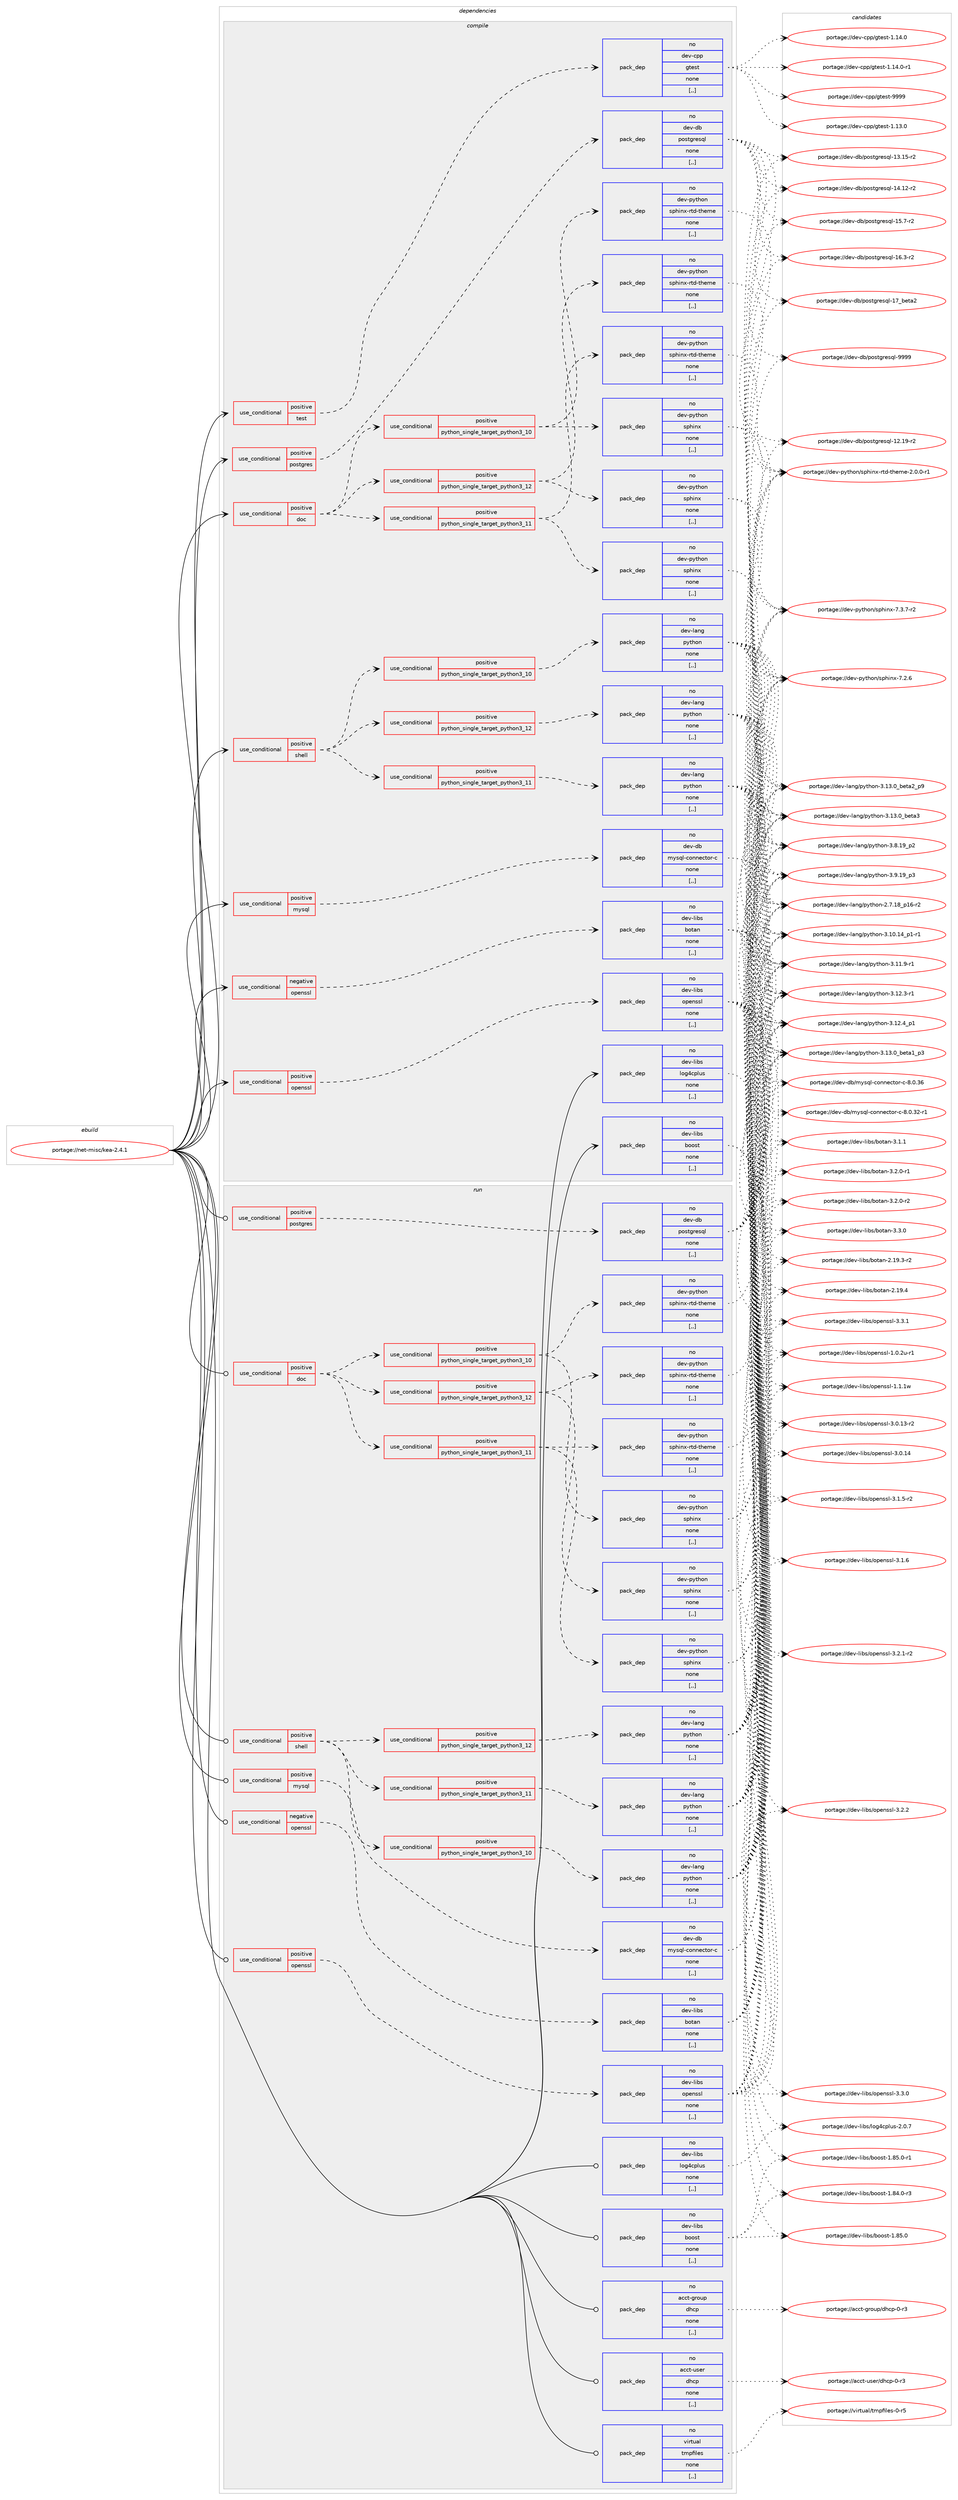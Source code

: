digraph prolog {

# *************
# Graph options
# *************

newrank=true;
concentrate=true;
compound=true;
graph [rankdir=LR,fontname=Helvetica,fontsize=10,ranksep=1.5];#, ranksep=2.5, nodesep=0.2];
edge  [arrowhead=vee];
node  [fontname=Helvetica,fontsize=10];

# **********
# The ebuild
# **********

subgraph cluster_leftcol {
color=gray;
rank=same;
label=<<i>ebuild</i>>;
id [label="portage://net-misc/kea-2.4.1", color=red, width=4, href="../net-misc/kea-2.4.1.svg"];
}

# ****************
# The dependencies
# ****************

subgraph cluster_midcol {
color=gray;
label=<<i>dependencies</i>>;
subgraph cluster_compile {
fillcolor="#eeeeee";
style=filled;
label=<<i>compile</i>>;
subgraph cond95354 {
dependency362578 [label=<<TABLE BORDER="0" CELLBORDER="1" CELLSPACING="0" CELLPADDING="4"><TR><TD ROWSPAN="3" CELLPADDING="10">use_conditional</TD></TR><TR><TD>negative</TD></TR><TR><TD>openssl</TD></TR></TABLE>>, shape=none, color=red];
subgraph pack264611 {
dependency362579 [label=<<TABLE BORDER="0" CELLBORDER="1" CELLSPACING="0" CELLPADDING="4" WIDTH="220"><TR><TD ROWSPAN="6" CELLPADDING="30">pack_dep</TD></TR><TR><TD WIDTH="110">no</TD></TR><TR><TD>dev-libs</TD></TR><TR><TD>botan</TD></TR><TR><TD>none</TD></TR><TR><TD>[,,]</TD></TR></TABLE>>, shape=none, color=blue];
}
dependency362578:e -> dependency362579:w [weight=20,style="dashed",arrowhead="vee"];
}
id:e -> dependency362578:w [weight=20,style="solid",arrowhead="vee"];
subgraph cond95355 {
dependency362580 [label=<<TABLE BORDER="0" CELLBORDER="1" CELLSPACING="0" CELLPADDING="4"><TR><TD ROWSPAN="3" CELLPADDING="10">use_conditional</TD></TR><TR><TD>positive</TD></TR><TR><TD>doc</TD></TR></TABLE>>, shape=none, color=red];
subgraph cond95356 {
dependency362581 [label=<<TABLE BORDER="0" CELLBORDER="1" CELLSPACING="0" CELLPADDING="4"><TR><TD ROWSPAN="3" CELLPADDING="10">use_conditional</TD></TR><TR><TD>positive</TD></TR><TR><TD>python_single_target_python3_10</TD></TR></TABLE>>, shape=none, color=red];
subgraph pack264612 {
dependency362582 [label=<<TABLE BORDER="0" CELLBORDER="1" CELLSPACING="0" CELLPADDING="4" WIDTH="220"><TR><TD ROWSPAN="6" CELLPADDING="30">pack_dep</TD></TR><TR><TD WIDTH="110">no</TD></TR><TR><TD>dev-python</TD></TR><TR><TD>sphinx</TD></TR><TR><TD>none</TD></TR><TR><TD>[,,]</TD></TR></TABLE>>, shape=none, color=blue];
}
dependency362581:e -> dependency362582:w [weight=20,style="dashed",arrowhead="vee"];
subgraph pack264613 {
dependency362583 [label=<<TABLE BORDER="0" CELLBORDER="1" CELLSPACING="0" CELLPADDING="4" WIDTH="220"><TR><TD ROWSPAN="6" CELLPADDING="30">pack_dep</TD></TR><TR><TD WIDTH="110">no</TD></TR><TR><TD>dev-python</TD></TR><TR><TD>sphinx-rtd-theme</TD></TR><TR><TD>none</TD></TR><TR><TD>[,,]</TD></TR></TABLE>>, shape=none, color=blue];
}
dependency362581:e -> dependency362583:w [weight=20,style="dashed",arrowhead="vee"];
}
dependency362580:e -> dependency362581:w [weight=20,style="dashed",arrowhead="vee"];
subgraph cond95357 {
dependency362584 [label=<<TABLE BORDER="0" CELLBORDER="1" CELLSPACING="0" CELLPADDING="4"><TR><TD ROWSPAN="3" CELLPADDING="10">use_conditional</TD></TR><TR><TD>positive</TD></TR><TR><TD>python_single_target_python3_11</TD></TR></TABLE>>, shape=none, color=red];
subgraph pack264614 {
dependency362585 [label=<<TABLE BORDER="0" CELLBORDER="1" CELLSPACING="0" CELLPADDING="4" WIDTH="220"><TR><TD ROWSPAN="6" CELLPADDING="30">pack_dep</TD></TR><TR><TD WIDTH="110">no</TD></TR><TR><TD>dev-python</TD></TR><TR><TD>sphinx</TD></TR><TR><TD>none</TD></TR><TR><TD>[,,]</TD></TR></TABLE>>, shape=none, color=blue];
}
dependency362584:e -> dependency362585:w [weight=20,style="dashed",arrowhead="vee"];
subgraph pack264615 {
dependency362586 [label=<<TABLE BORDER="0" CELLBORDER="1" CELLSPACING="0" CELLPADDING="4" WIDTH="220"><TR><TD ROWSPAN="6" CELLPADDING="30">pack_dep</TD></TR><TR><TD WIDTH="110">no</TD></TR><TR><TD>dev-python</TD></TR><TR><TD>sphinx-rtd-theme</TD></TR><TR><TD>none</TD></TR><TR><TD>[,,]</TD></TR></TABLE>>, shape=none, color=blue];
}
dependency362584:e -> dependency362586:w [weight=20,style="dashed",arrowhead="vee"];
}
dependency362580:e -> dependency362584:w [weight=20,style="dashed",arrowhead="vee"];
subgraph cond95358 {
dependency362587 [label=<<TABLE BORDER="0" CELLBORDER="1" CELLSPACING="0" CELLPADDING="4"><TR><TD ROWSPAN="3" CELLPADDING="10">use_conditional</TD></TR><TR><TD>positive</TD></TR><TR><TD>python_single_target_python3_12</TD></TR></TABLE>>, shape=none, color=red];
subgraph pack264616 {
dependency362588 [label=<<TABLE BORDER="0" CELLBORDER="1" CELLSPACING="0" CELLPADDING="4" WIDTH="220"><TR><TD ROWSPAN="6" CELLPADDING="30">pack_dep</TD></TR><TR><TD WIDTH="110">no</TD></TR><TR><TD>dev-python</TD></TR><TR><TD>sphinx</TD></TR><TR><TD>none</TD></TR><TR><TD>[,,]</TD></TR></TABLE>>, shape=none, color=blue];
}
dependency362587:e -> dependency362588:w [weight=20,style="dashed",arrowhead="vee"];
subgraph pack264617 {
dependency362589 [label=<<TABLE BORDER="0" CELLBORDER="1" CELLSPACING="0" CELLPADDING="4" WIDTH="220"><TR><TD ROWSPAN="6" CELLPADDING="30">pack_dep</TD></TR><TR><TD WIDTH="110">no</TD></TR><TR><TD>dev-python</TD></TR><TR><TD>sphinx-rtd-theme</TD></TR><TR><TD>none</TD></TR><TR><TD>[,,]</TD></TR></TABLE>>, shape=none, color=blue];
}
dependency362587:e -> dependency362589:w [weight=20,style="dashed",arrowhead="vee"];
}
dependency362580:e -> dependency362587:w [weight=20,style="dashed",arrowhead="vee"];
}
id:e -> dependency362580:w [weight=20,style="solid",arrowhead="vee"];
subgraph cond95359 {
dependency362590 [label=<<TABLE BORDER="0" CELLBORDER="1" CELLSPACING="0" CELLPADDING="4"><TR><TD ROWSPAN="3" CELLPADDING="10">use_conditional</TD></TR><TR><TD>positive</TD></TR><TR><TD>mysql</TD></TR></TABLE>>, shape=none, color=red];
subgraph pack264618 {
dependency362591 [label=<<TABLE BORDER="0" CELLBORDER="1" CELLSPACING="0" CELLPADDING="4" WIDTH="220"><TR><TD ROWSPAN="6" CELLPADDING="30">pack_dep</TD></TR><TR><TD WIDTH="110">no</TD></TR><TR><TD>dev-db</TD></TR><TR><TD>mysql-connector-c</TD></TR><TR><TD>none</TD></TR><TR><TD>[,,]</TD></TR></TABLE>>, shape=none, color=blue];
}
dependency362590:e -> dependency362591:w [weight=20,style="dashed",arrowhead="vee"];
}
id:e -> dependency362590:w [weight=20,style="solid",arrowhead="vee"];
subgraph cond95360 {
dependency362592 [label=<<TABLE BORDER="0" CELLBORDER="1" CELLSPACING="0" CELLPADDING="4"><TR><TD ROWSPAN="3" CELLPADDING="10">use_conditional</TD></TR><TR><TD>positive</TD></TR><TR><TD>openssl</TD></TR></TABLE>>, shape=none, color=red];
subgraph pack264619 {
dependency362593 [label=<<TABLE BORDER="0" CELLBORDER="1" CELLSPACING="0" CELLPADDING="4" WIDTH="220"><TR><TD ROWSPAN="6" CELLPADDING="30">pack_dep</TD></TR><TR><TD WIDTH="110">no</TD></TR><TR><TD>dev-libs</TD></TR><TR><TD>openssl</TD></TR><TR><TD>none</TD></TR><TR><TD>[,,]</TD></TR></TABLE>>, shape=none, color=blue];
}
dependency362592:e -> dependency362593:w [weight=20,style="dashed",arrowhead="vee"];
}
id:e -> dependency362592:w [weight=20,style="solid",arrowhead="vee"];
subgraph cond95361 {
dependency362594 [label=<<TABLE BORDER="0" CELLBORDER="1" CELLSPACING="0" CELLPADDING="4"><TR><TD ROWSPAN="3" CELLPADDING="10">use_conditional</TD></TR><TR><TD>positive</TD></TR><TR><TD>postgres</TD></TR></TABLE>>, shape=none, color=red];
subgraph pack264620 {
dependency362595 [label=<<TABLE BORDER="0" CELLBORDER="1" CELLSPACING="0" CELLPADDING="4" WIDTH="220"><TR><TD ROWSPAN="6" CELLPADDING="30">pack_dep</TD></TR><TR><TD WIDTH="110">no</TD></TR><TR><TD>dev-db</TD></TR><TR><TD>postgresql</TD></TR><TR><TD>none</TD></TR><TR><TD>[,,]</TD></TR></TABLE>>, shape=none, color=blue];
}
dependency362594:e -> dependency362595:w [weight=20,style="dashed",arrowhead="vee"];
}
id:e -> dependency362594:w [weight=20,style="solid",arrowhead="vee"];
subgraph cond95362 {
dependency362596 [label=<<TABLE BORDER="0" CELLBORDER="1" CELLSPACING="0" CELLPADDING="4"><TR><TD ROWSPAN="3" CELLPADDING="10">use_conditional</TD></TR><TR><TD>positive</TD></TR><TR><TD>shell</TD></TR></TABLE>>, shape=none, color=red];
subgraph cond95363 {
dependency362597 [label=<<TABLE BORDER="0" CELLBORDER="1" CELLSPACING="0" CELLPADDING="4"><TR><TD ROWSPAN="3" CELLPADDING="10">use_conditional</TD></TR><TR><TD>positive</TD></TR><TR><TD>python_single_target_python3_10</TD></TR></TABLE>>, shape=none, color=red];
subgraph pack264621 {
dependency362598 [label=<<TABLE BORDER="0" CELLBORDER="1" CELLSPACING="0" CELLPADDING="4" WIDTH="220"><TR><TD ROWSPAN="6" CELLPADDING="30">pack_dep</TD></TR><TR><TD WIDTH="110">no</TD></TR><TR><TD>dev-lang</TD></TR><TR><TD>python</TD></TR><TR><TD>none</TD></TR><TR><TD>[,,]</TD></TR></TABLE>>, shape=none, color=blue];
}
dependency362597:e -> dependency362598:w [weight=20,style="dashed",arrowhead="vee"];
}
dependency362596:e -> dependency362597:w [weight=20,style="dashed",arrowhead="vee"];
subgraph cond95364 {
dependency362599 [label=<<TABLE BORDER="0" CELLBORDER="1" CELLSPACING="0" CELLPADDING="4"><TR><TD ROWSPAN="3" CELLPADDING="10">use_conditional</TD></TR><TR><TD>positive</TD></TR><TR><TD>python_single_target_python3_11</TD></TR></TABLE>>, shape=none, color=red];
subgraph pack264622 {
dependency362600 [label=<<TABLE BORDER="0" CELLBORDER="1" CELLSPACING="0" CELLPADDING="4" WIDTH="220"><TR><TD ROWSPAN="6" CELLPADDING="30">pack_dep</TD></TR><TR><TD WIDTH="110">no</TD></TR><TR><TD>dev-lang</TD></TR><TR><TD>python</TD></TR><TR><TD>none</TD></TR><TR><TD>[,,]</TD></TR></TABLE>>, shape=none, color=blue];
}
dependency362599:e -> dependency362600:w [weight=20,style="dashed",arrowhead="vee"];
}
dependency362596:e -> dependency362599:w [weight=20,style="dashed",arrowhead="vee"];
subgraph cond95365 {
dependency362601 [label=<<TABLE BORDER="0" CELLBORDER="1" CELLSPACING="0" CELLPADDING="4"><TR><TD ROWSPAN="3" CELLPADDING="10">use_conditional</TD></TR><TR><TD>positive</TD></TR><TR><TD>python_single_target_python3_12</TD></TR></TABLE>>, shape=none, color=red];
subgraph pack264623 {
dependency362602 [label=<<TABLE BORDER="0" CELLBORDER="1" CELLSPACING="0" CELLPADDING="4" WIDTH="220"><TR><TD ROWSPAN="6" CELLPADDING="30">pack_dep</TD></TR><TR><TD WIDTH="110">no</TD></TR><TR><TD>dev-lang</TD></TR><TR><TD>python</TD></TR><TR><TD>none</TD></TR><TR><TD>[,,]</TD></TR></TABLE>>, shape=none, color=blue];
}
dependency362601:e -> dependency362602:w [weight=20,style="dashed",arrowhead="vee"];
}
dependency362596:e -> dependency362601:w [weight=20,style="dashed",arrowhead="vee"];
}
id:e -> dependency362596:w [weight=20,style="solid",arrowhead="vee"];
subgraph cond95366 {
dependency362603 [label=<<TABLE BORDER="0" CELLBORDER="1" CELLSPACING="0" CELLPADDING="4"><TR><TD ROWSPAN="3" CELLPADDING="10">use_conditional</TD></TR><TR><TD>positive</TD></TR><TR><TD>test</TD></TR></TABLE>>, shape=none, color=red];
subgraph pack264624 {
dependency362604 [label=<<TABLE BORDER="0" CELLBORDER="1" CELLSPACING="0" CELLPADDING="4" WIDTH="220"><TR><TD ROWSPAN="6" CELLPADDING="30">pack_dep</TD></TR><TR><TD WIDTH="110">no</TD></TR><TR><TD>dev-cpp</TD></TR><TR><TD>gtest</TD></TR><TR><TD>none</TD></TR><TR><TD>[,,]</TD></TR></TABLE>>, shape=none, color=blue];
}
dependency362603:e -> dependency362604:w [weight=20,style="dashed",arrowhead="vee"];
}
id:e -> dependency362603:w [weight=20,style="solid",arrowhead="vee"];
subgraph pack264625 {
dependency362605 [label=<<TABLE BORDER="0" CELLBORDER="1" CELLSPACING="0" CELLPADDING="4" WIDTH="220"><TR><TD ROWSPAN="6" CELLPADDING="30">pack_dep</TD></TR><TR><TD WIDTH="110">no</TD></TR><TR><TD>dev-libs</TD></TR><TR><TD>boost</TD></TR><TR><TD>none</TD></TR><TR><TD>[,,]</TD></TR></TABLE>>, shape=none, color=blue];
}
id:e -> dependency362605:w [weight=20,style="solid",arrowhead="vee"];
subgraph pack264626 {
dependency362606 [label=<<TABLE BORDER="0" CELLBORDER="1" CELLSPACING="0" CELLPADDING="4" WIDTH="220"><TR><TD ROWSPAN="6" CELLPADDING="30">pack_dep</TD></TR><TR><TD WIDTH="110">no</TD></TR><TR><TD>dev-libs</TD></TR><TR><TD>log4cplus</TD></TR><TR><TD>none</TD></TR><TR><TD>[,,]</TD></TR></TABLE>>, shape=none, color=blue];
}
id:e -> dependency362606:w [weight=20,style="solid",arrowhead="vee"];
}
subgraph cluster_compileandrun {
fillcolor="#eeeeee";
style=filled;
label=<<i>compile and run</i>>;
}
subgraph cluster_run {
fillcolor="#eeeeee";
style=filled;
label=<<i>run</i>>;
subgraph cond95367 {
dependency362607 [label=<<TABLE BORDER="0" CELLBORDER="1" CELLSPACING="0" CELLPADDING="4"><TR><TD ROWSPAN="3" CELLPADDING="10">use_conditional</TD></TR><TR><TD>negative</TD></TR><TR><TD>openssl</TD></TR></TABLE>>, shape=none, color=red];
subgraph pack264627 {
dependency362608 [label=<<TABLE BORDER="0" CELLBORDER="1" CELLSPACING="0" CELLPADDING="4" WIDTH="220"><TR><TD ROWSPAN="6" CELLPADDING="30">pack_dep</TD></TR><TR><TD WIDTH="110">no</TD></TR><TR><TD>dev-libs</TD></TR><TR><TD>botan</TD></TR><TR><TD>none</TD></TR><TR><TD>[,,]</TD></TR></TABLE>>, shape=none, color=blue];
}
dependency362607:e -> dependency362608:w [weight=20,style="dashed",arrowhead="vee"];
}
id:e -> dependency362607:w [weight=20,style="solid",arrowhead="odot"];
subgraph cond95368 {
dependency362609 [label=<<TABLE BORDER="0" CELLBORDER="1" CELLSPACING="0" CELLPADDING="4"><TR><TD ROWSPAN="3" CELLPADDING="10">use_conditional</TD></TR><TR><TD>positive</TD></TR><TR><TD>doc</TD></TR></TABLE>>, shape=none, color=red];
subgraph cond95369 {
dependency362610 [label=<<TABLE BORDER="0" CELLBORDER="1" CELLSPACING="0" CELLPADDING="4"><TR><TD ROWSPAN="3" CELLPADDING="10">use_conditional</TD></TR><TR><TD>positive</TD></TR><TR><TD>python_single_target_python3_10</TD></TR></TABLE>>, shape=none, color=red];
subgraph pack264628 {
dependency362611 [label=<<TABLE BORDER="0" CELLBORDER="1" CELLSPACING="0" CELLPADDING="4" WIDTH="220"><TR><TD ROWSPAN="6" CELLPADDING="30">pack_dep</TD></TR><TR><TD WIDTH="110">no</TD></TR><TR><TD>dev-python</TD></TR><TR><TD>sphinx</TD></TR><TR><TD>none</TD></TR><TR><TD>[,,]</TD></TR></TABLE>>, shape=none, color=blue];
}
dependency362610:e -> dependency362611:w [weight=20,style="dashed",arrowhead="vee"];
subgraph pack264629 {
dependency362612 [label=<<TABLE BORDER="0" CELLBORDER="1" CELLSPACING="0" CELLPADDING="4" WIDTH="220"><TR><TD ROWSPAN="6" CELLPADDING="30">pack_dep</TD></TR><TR><TD WIDTH="110">no</TD></TR><TR><TD>dev-python</TD></TR><TR><TD>sphinx-rtd-theme</TD></TR><TR><TD>none</TD></TR><TR><TD>[,,]</TD></TR></TABLE>>, shape=none, color=blue];
}
dependency362610:e -> dependency362612:w [weight=20,style="dashed",arrowhead="vee"];
}
dependency362609:e -> dependency362610:w [weight=20,style="dashed",arrowhead="vee"];
subgraph cond95370 {
dependency362613 [label=<<TABLE BORDER="0" CELLBORDER="1" CELLSPACING="0" CELLPADDING="4"><TR><TD ROWSPAN="3" CELLPADDING="10">use_conditional</TD></TR><TR><TD>positive</TD></TR><TR><TD>python_single_target_python3_11</TD></TR></TABLE>>, shape=none, color=red];
subgraph pack264630 {
dependency362614 [label=<<TABLE BORDER="0" CELLBORDER="1" CELLSPACING="0" CELLPADDING="4" WIDTH="220"><TR><TD ROWSPAN="6" CELLPADDING="30">pack_dep</TD></TR><TR><TD WIDTH="110">no</TD></TR><TR><TD>dev-python</TD></TR><TR><TD>sphinx</TD></TR><TR><TD>none</TD></TR><TR><TD>[,,]</TD></TR></TABLE>>, shape=none, color=blue];
}
dependency362613:e -> dependency362614:w [weight=20,style="dashed",arrowhead="vee"];
subgraph pack264631 {
dependency362615 [label=<<TABLE BORDER="0" CELLBORDER="1" CELLSPACING="0" CELLPADDING="4" WIDTH="220"><TR><TD ROWSPAN="6" CELLPADDING="30">pack_dep</TD></TR><TR><TD WIDTH="110">no</TD></TR><TR><TD>dev-python</TD></TR><TR><TD>sphinx-rtd-theme</TD></TR><TR><TD>none</TD></TR><TR><TD>[,,]</TD></TR></TABLE>>, shape=none, color=blue];
}
dependency362613:e -> dependency362615:w [weight=20,style="dashed",arrowhead="vee"];
}
dependency362609:e -> dependency362613:w [weight=20,style="dashed",arrowhead="vee"];
subgraph cond95371 {
dependency362616 [label=<<TABLE BORDER="0" CELLBORDER="1" CELLSPACING="0" CELLPADDING="4"><TR><TD ROWSPAN="3" CELLPADDING="10">use_conditional</TD></TR><TR><TD>positive</TD></TR><TR><TD>python_single_target_python3_12</TD></TR></TABLE>>, shape=none, color=red];
subgraph pack264632 {
dependency362617 [label=<<TABLE BORDER="0" CELLBORDER="1" CELLSPACING="0" CELLPADDING="4" WIDTH="220"><TR><TD ROWSPAN="6" CELLPADDING="30">pack_dep</TD></TR><TR><TD WIDTH="110">no</TD></TR><TR><TD>dev-python</TD></TR><TR><TD>sphinx</TD></TR><TR><TD>none</TD></TR><TR><TD>[,,]</TD></TR></TABLE>>, shape=none, color=blue];
}
dependency362616:e -> dependency362617:w [weight=20,style="dashed",arrowhead="vee"];
subgraph pack264633 {
dependency362618 [label=<<TABLE BORDER="0" CELLBORDER="1" CELLSPACING="0" CELLPADDING="4" WIDTH="220"><TR><TD ROWSPAN="6" CELLPADDING="30">pack_dep</TD></TR><TR><TD WIDTH="110">no</TD></TR><TR><TD>dev-python</TD></TR><TR><TD>sphinx-rtd-theme</TD></TR><TR><TD>none</TD></TR><TR><TD>[,,]</TD></TR></TABLE>>, shape=none, color=blue];
}
dependency362616:e -> dependency362618:w [weight=20,style="dashed",arrowhead="vee"];
}
dependency362609:e -> dependency362616:w [weight=20,style="dashed",arrowhead="vee"];
}
id:e -> dependency362609:w [weight=20,style="solid",arrowhead="odot"];
subgraph cond95372 {
dependency362619 [label=<<TABLE BORDER="0" CELLBORDER="1" CELLSPACING="0" CELLPADDING="4"><TR><TD ROWSPAN="3" CELLPADDING="10">use_conditional</TD></TR><TR><TD>positive</TD></TR><TR><TD>mysql</TD></TR></TABLE>>, shape=none, color=red];
subgraph pack264634 {
dependency362620 [label=<<TABLE BORDER="0" CELLBORDER="1" CELLSPACING="0" CELLPADDING="4" WIDTH="220"><TR><TD ROWSPAN="6" CELLPADDING="30">pack_dep</TD></TR><TR><TD WIDTH="110">no</TD></TR><TR><TD>dev-db</TD></TR><TR><TD>mysql-connector-c</TD></TR><TR><TD>none</TD></TR><TR><TD>[,,]</TD></TR></TABLE>>, shape=none, color=blue];
}
dependency362619:e -> dependency362620:w [weight=20,style="dashed",arrowhead="vee"];
}
id:e -> dependency362619:w [weight=20,style="solid",arrowhead="odot"];
subgraph cond95373 {
dependency362621 [label=<<TABLE BORDER="0" CELLBORDER="1" CELLSPACING="0" CELLPADDING="4"><TR><TD ROWSPAN="3" CELLPADDING="10">use_conditional</TD></TR><TR><TD>positive</TD></TR><TR><TD>openssl</TD></TR></TABLE>>, shape=none, color=red];
subgraph pack264635 {
dependency362622 [label=<<TABLE BORDER="0" CELLBORDER="1" CELLSPACING="0" CELLPADDING="4" WIDTH="220"><TR><TD ROWSPAN="6" CELLPADDING="30">pack_dep</TD></TR><TR><TD WIDTH="110">no</TD></TR><TR><TD>dev-libs</TD></TR><TR><TD>openssl</TD></TR><TR><TD>none</TD></TR><TR><TD>[,,]</TD></TR></TABLE>>, shape=none, color=blue];
}
dependency362621:e -> dependency362622:w [weight=20,style="dashed",arrowhead="vee"];
}
id:e -> dependency362621:w [weight=20,style="solid",arrowhead="odot"];
subgraph cond95374 {
dependency362623 [label=<<TABLE BORDER="0" CELLBORDER="1" CELLSPACING="0" CELLPADDING="4"><TR><TD ROWSPAN="3" CELLPADDING="10">use_conditional</TD></TR><TR><TD>positive</TD></TR><TR><TD>postgres</TD></TR></TABLE>>, shape=none, color=red];
subgraph pack264636 {
dependency362624 [label=<<TABLE BORDER="0" CELLBORDER="1" CELLSPACING="0" CELLPADDING="4" WIDTH="220"><TR><TD ROWSPAN="6" CELLPADDING="30">pack_dep</TD></TR><TR><TD WIDTH="110">no</TD></TR><TR><TD>dev-db</TD></TR><TR><TD>postgresql</TD></TR><TR><TD>none</TD></TR><TR><TD>[,,]</TD></TR></TABLE>>, shape=none, color=blue];
}
dependency362623:e -> dependency362624:w [weight=20,style="dashed",arrowhead="vee"];
}
id:e -> dependency362623:w [weight=20,style="solid",arrowhead="odot"];
subgraph cond95375 {
dependency362625 [label=<<TABLE BORDER="0" CELLBORDER="1" CELLSPACING="0" CELLPADDING="4"><TR><TD ROWSPAN="3" CELLPADDING="10">use_conditional</TD></TR><TR><TD>positive</TD></TR><TR><TD>shell</TD></TR></TABLE>>, shape=none, color=red];
subgraph cond95376 {
dependency362626 [label=<<TABLE BORDER="0" CELLBORDER="1" CELLSPACING="0" CELLPADDING="4"><TR><TD ROWSPAN="3" CELLPADDING="10">use_conditional</TD></TR><TR><TD>positive</TD></TR><TR><TD>python_single_target_python3_10</TD></TR></TABLE>>, shape=none, color=red];
subgraph pack264637 {
dependency362627 [label=<<TABLE BORDER="0" CELLBORDER="1" CELLSPACING="0" CELLPADDING="4" WIDTH="220"><TR><TD ROWSPAN="6" CELLPADDING="30">pack_dep</TD></TR><TR><TD WIDTH="110">no</TD></TR><TR><TD>dev-lang</TD></TR><TR><TD>python</TD></TR><TR><TD>none</TD></TR><TR><TD>[,,]</TD></TR></TABLE>>, shape=none, color=blue];
}
dependency362626:e -> dependency362627:w [weight=20,style="dashed",arrowhead="vee"];
}
dependency362625:e -> dependency362626:w [weight=20,style="dashed",arrowhead="vee"];
subgraph cond95377 {
dependency362628 [label=<<TABLE BORDER="0" CELLBORDER="1" CELLSPACING="0" CELLPADDING="4"><TR><TD ROWSPAN="3" CELLPADDING="10">use_conditional</TD></TR><TR><TD>positive</TD></TR><TR><TD>python_single_target_python3_11</TD></TR></TABLE>>, shape=none, color=red];
subgraph pack264638 {
dependency362629 [label=<<TABLE BORDER="0" CELLBORDER="1" CELLSPACING="0" CELLPADDING="4" WIDTH="220"><TR><TD ROWSPAN="6" CELLPADDING="30">pack_dep</TD></TR><TR><TD WIDTH="110">no</TD></TR><TR><TD>dev-lang</TD></TR><TR><TD>python</TD></TR><TR><TD>none</TD></TR><TR><TD>[,,]</TD></TR></TABLE>>, shape=none, color=blue];
}
dependency362628:e -> dependency362629:w [weight=20,style="dashed",arrowhead="vee"];
}
dependency362625:e -> dependency362628:w [weight=20,style="dashed",arrowhead="vee"];
subgraph cond95378 {
dependency362630 [label=<<TABLE BORDER="0" CELLBORDER="1" CELLSPACING="0" CELLPADDING="4"><TR><TD ROWSPAN="3" CELLPADDING="10">use_conditional</TD></TR><TR><TD>positive</TD></TR><TR><TD>python_single_target_python3_12</TD></TR></TABLE>>, shape=none, color=red];
subgraph pack264639 {
dependency362631 [label=<<TABLE BORDER="0" CELLBORDER="1" CELLSPACING="0" CELLPADDING="4" WIDTH="220"><TR><TD ROWSPAN="6" CELLPADDING="30">pack_dep</TD></TR><TR><TD WIDTH="110">no</TD></TR><TR><TD>dev-lang</TD></TR><TR><TD>python</TD></TR><TR><TD>none</TD></TR><TR><TD>[,,]</TD></TR></TABLE>>, shape=none, color=blue];
}
dependency362630:e -> dependency362631:w [weight=20,style="dashed",arrowhead="vee"];
}
dependency362625:e -> dependency362630:w [weight=20,style="dashed",arrowhead="vee"];
}
id:e -> dependency362625:w [weight=20,style="solid",arrowhead="odot"];
subgraph pack264640 {
dependency362632 [label=<<TABLE BORDER="0" CELLBORDER="1" CELLSPACING="0" CELLPADDING="4" WIDTH="220"><TR><TD ROWSPAN="6" CELLPADDING="30">pack_dep</TD></TR><TR><TD WIDTH="110">no</TD></TR><TR><TD>acct-group</TD></TR><TR><TD>dhcp</TD></TR><TR><TD>none</TD></TR><TR><TD>[,,]</TD></TR></TABLE>>, shape=none, color=blue];
}
id:e -> dependency362632:w [weight=20,style="solid",arrowhead="odot"];
subgraph pack264641 {
dependency362633 [label=<<TABLE BORDER="0" CELLBORDER="1" CELLSPACING="0" CELLPADDING="4" WIDTH="220"><TR><TD ROWSPAN="6" CELLPADDING="30">pack_dep</TD></TR><TR><TD WIDTH="110">no</TD></TR><TR><TD>acct-user</TD></TR><TR><TD>dhcp</TD></TR><TR><TD>none</TD></TR><TR><TD>[,,]</TD></TR></TABLE>>, shape=none, color=blue];
}
id:e -> dependency362633:w [weight=20,style="solid",arrowhead="odot"];
subgraph pack264642 {
dependency362634 [label=<<TABLE BORDER="0" CELLBORDER="1" CELLSPACING="0" CELLPADDING="4" WIDTH="220"><TR><TD ROWSPAN="6" CELLPADDING="30">pack_dep</TD></TR><TR><TD WIDTH="110">no</TD></TR><TR><TD>dev-libs</TD></TR><TR><TD>boost</TD></TR><TR><TD>none</TD></TR><TR><TD>[,,]</TD></TR></TABLE>>, shape=none, color=blue];
}
id:e -> dependency362634:w [weight=20,style="solid",arrowhead="odot"];
subgraph pack264643 {
dependency362635 [label=<<TABLE BORDER="0" CELLBORDER="1" CELLSPACING="0" CELLPADDING="4" WIDTH="220"><TR><TD ROWSPAN="6" CELLPADDING="30">pack_dep</TD></TR><TR><TD WIDTH="110">no</TD></TR><TR><TD>dev-libs</TD></TR><TR><TD>log4cplus</TD></TR><TR><TD>none</TD></TR><TR><TD>[,,]</TD></TR></TABLE>>, shape=none, color=blue];
}
id:e -> dependency362635:w [weight=20,style="solid",arrowhead="odot"];
subgraph pack264644 {
dependency362636 [label=<<TABLE BORDER="0" CELLBORDER="1" CELLSPACING="0" CELLPADDING="4" WIDTH="220"><TR><TD ROWSPAN="6" CELLPADDING="30">pack_dep</TD></TR><TR><TD WIDTH="110">no</TD></TR><TR><TD>virtual</TD></TR><TR><TD>tmpfiles</TD></TR><TR><TD>none</TD></TR><TR><TD>[,,]</TD></TR></TABLE>>, shape=none, color=blue];
}
id:e -> dependency362636:w [weight=20,style="solid",arrowhead="odot"];
}
}

# **************
# The candidates
# **************

subgraph cluster_choices {
rank=same;
color=gray;
label=<<i>candidates</i>>;

subgraph choice264611 {
color=black;
nodesep=1;
choice1001011184510810598115479811111697110455046495746514511450 [label="portage://dev-libs/botan-2.19.3-r2", color=red, width=4,href="../dev-libs/botan-2.19.3-r2.svg"];
choice100101118451081059811547981111169711045504649574652 [label="portage://dev-libs/botan-2.19.4", color=red, width=4,href="../dev-libs/botan-2.19.4.svg"];
choice1001011184510810598115479811111697110455146494649 [label="portage://dev-libs/botan-3.1.1", color=red, width=4,href="../dev-libs/botan-3.1.1.svg"];
choice10010111845108105981154798111116971104551465046484511449 [label="portage://dev-libs/botan-3.2.0-r1", color=red, width=4,href="../dev-libs/botan-3.2.0-r1.svg"];
choice10010111845108105981154798111116971104551465046484511450 [label="portage://dev-libs/botan-3.2.0-r2", color=red, width=4,href="../dev-libs/botan-3.2.0-r2.svg"];
choice1001011184510810598115479811111697110455146514648 [label="portage://dev-libs/botan-3.3.0", color=red, width=4,href="../dev-libs/botan-3.3.0.svg"];
dependency362579:e -> choice1001011184510810598115479811111697110455046495746514511450:w [style=dotted,weight="100"];
dependency362579:e -> choice100101118451081059811547981111169711045504649574652:w [style=dotted,weight="100"];
dependency362579:e -> choice1001011184510810598115479811111697110455146494649:w [style=dotted,weight="100"];
dependency362579:e -> choice10010111845108105981154798111116971104551465046484511449:w [style=dotted,weight="100"];
dependency362579:e -> choice10010111845108105981154798111116971104551465046484511450:w [style=dotted,weight="100"];
dependency362579:e -> choice1001011184510810598115479811111697110455146514648:w [style=dotted,weight="100"];
}
subgraph choice264612 {
color=black;
nodesep=1;
choice1001011184511212111610411111047115112104105110120455546504654 [label="portage://dev-python/sphinx-7.2.6", color=red, width=4,href="../dev-python/sphinx-7.2.6.svg"];
choice10010111845112121116104111110471151121041051101204555465146554511450 [label="portage://dev-python/sphinx-7.3.7-r2", color=red, width=4,href="../dev-python/sphinx-7.3.7-r2.svg"];
dependency362582:e -> choice1001011184511212111610411111047115112104105110120455546504654:w [style=dotted,weight="100"];
dependency362582:e -> choice10010111845112121116104111110471151121041051101204555465146554511450:w [style=dotted,weight="100"];
}
subgraph choice264613 {
color=black;
nodesep=1;
choice100101118451121211161041111104711511210410511012045114116100451161041011091014550464846484511449 [label="portage://dev-python/sphinx-rtd-theme-2.0.0-r1", color=red, width=4,href="../dev-python/sphinx-rtd-theme-2.0.0-r1.svg"];
dependency362583:e -> choice100101118451121211161041111104711511210410511012045114116100451161041011091014550464846484511449:w [style=dotted,weight="100"];
}
subgraph choice264614 {
color=black;
nodesep=1;
choice1001011184511212111610411111047115112104105110120455546504654 [label="portage://dev-python/sphinx-7.2.6", color=red, width=4,href="../dev-python/sphinx-7.2.6.svg"];
choice10010111845112121116104111110471151121041051101204555465146554511450 [label="portage://dev-python/sphinx-7.3.7-r2", color=red, width=4,href="../dev-python/sphinx-7.3.7-r2.svg"];
dependency362585:e -> choice1001011184511212111610411111047115112104105110120455546504654:w [style=dotted,weight="100"];
dependency362585:e -> choice10010111845112121116104111110471151121041051101204555465146554511450:w [style=dotted,weight="100"];
}
subgraph choice264615 {
color=black;
nodesep=1;
choice100101118451121211161041111104711511210410511012045114116100451161041011091014550464846484511449 [label="portage://dev-python/sphinx-rtd-theme-2.0.0-r1", color=red, width=4,href="../dev-python/sphinx-rtd-theme-2.0.0-r1.svg"];
dependency362586:e -> choice100101118451121211161041111104711511210410511012045114116100451161041011091014550464846484511449:w [style=dotted,weight="100"];
}
subgraph choice264616 {
color=black;
nodesep=1;
choice1001011184511212111610411111047115112104105110120455546504654 [label="portage://dev-python/sphinx-7.2.6", color=red, width=4,href="../dev-python/sphinx-7.2.6.svg"];
choice10010111845112121116104111110471151121041051101204555465146554511450 [label="portage://dev-python/sphinx-7.3.7-r2", color=red, width=4,href="../dev-python/sphinx-7.3.7-r2.svg"];
dependency362588:e -> choice1001011184511212111610411111047115112104105110120455546504654:w [style=dotted,weight="100"];
dependency362588:e -> choice10010111845112121116104111110471151121041051101204555465146554511450:w [style=dotted,weight="100"];
}
subgraph choice264617 {
color=black;
nodesep=1;
choice100101118451121211161041111104711511210410511012045114116100451161041011091014550464846484511449 [label="portage://dev-python/sphinx-rtd-theme-2.0.0-r1", color=red, width=4,href="../dev-python/sphinx-rtd-theme-2.0.0-r1.svg"];
dependency362589:e -> choice100101118451121211161041111104711511210410511012045114116100451161041011091014550464846484511449:w [style=dotted,weight="100"];
}
subgraph choice264618 {
color=black;
nodesep=1;
choice1001011184510098471091211151131084599111110110101991161111144599455646484651504511449 [label="portage://dev-db/mysql-connector-c-8.0.32-r1", color=red, width=4,href="../dev-db/mysql-connector-c-8.0.32-r1.svg"];
choice100101118451009847109121115113108459911111011010199116111114459945564648465154 [label="portage://dev-db/mysql-connector-c-8.0.36", color=red, width=4,href="../dev-db/mysql-connector-c-8.0.36.svg"];
dependency362591:e -> choice1001011184510098471091211151131084599111110110101991161111144599455646484651504511449:w [style=dotted,weight="100"];
dependency362591:e -> choice100101118451009847109121115113108459911111011010199116111114459945564648465154:w [style=dotted,weight="100"];
}
subgraph choice264619 {
color=black;
nodesep=1;
choice1001011184510810598115471111121011101151151084549464846501174511449 [label="portage://dev-libs/openssl-1.0.2u-r1", color=red, width=4,href="../dev-libs/openssl-1.0.2u-r1.svg"];
choice100101118451081059811547111112101110115115108454946494649119 [label="portage://dev-libs/openssl-1.1.1w", color=red, width=4,href="../dev-libs/openssl-1.1.1w.svg"];
choice100101118451081059811547111112101110115115108455146484649514511450 [label="portage://dev-libs/openssl-3.0.13-r2", color=red, width=4,href="../dev-libs/openssl-3.0.13-r2.svg"];
choice10010111845108105981154711111210111011511510845514648464952 [label="portage://dev-libs/openssl-3.0.14", color=red, width=4,href="../dev-libs/openssl-3.0.14.svg"];
choice1001011184510810598115471111121011101151151084551464946534511450 [label="portage://dev-libs/openssl-3.1.5-r2", color=red, width=4,href="../dev-libs/openssl-3.1.5-r2.svg"];
choice100101118451081059811547111112101110115115108455146494654 [label="portage://dev-libs/openssl-3.1.6", color=red, width=4,href="../dev-libs/openssl-3.1.6.svg"];
choice1001011184510810598115471111121011101151151084551465046494511450 [label="portage://dev-libs/openssl-3.2.1-r2", color=red, width=4,href="../dev-libs/openssl-3.2.1-r2.svg"];
choice100101118451081059811547111112101110115115108455146504650 [label="portage://dev-libs/openssl-3.2.2", color=red, width=4,href="../dev-libs/openssl-3.2.2.svg"];
choice100101118451081059811547111112101110115115108455146514648 [label="portage://dev-libs/openssl-3.3.0", color=red, width=4,href="../dev-libs/openssl-3.3.0.svg"];
choice100101118451081059811547111112101110115115108455146514649 [label="portage://dev-libs/openssl-3.3.1", color=red, width=4,href="../dev-libs/openssl-3.3.1.svg"];
dependency362593:e -> choice1001011184510810598115471111121011101151151084549464846501174511449:w [style=dotted,weight="100"];
dependency362593:e -> choice100101118451081059811547111112101110115115108454946494649119:w [style=dotted,weight="100"];
dependency362593:e -> choice100101118451081059811547111112101110115115108455146484649514511450:w [style=dotted,weight="100"];
dependency362593:e -> choice10010111845108105981154711111210111011511510845514648464952:w [style=dotted,weight="100"];
dependency362593:e -> choice1001011184510810598115471111121011101151151084551464946534511450:w [style=dotted,weight="100"];
dependency362593:e -> choice100101118451081059811547111112101110115115108455146494654:w [style=dotted,weight="100"];
dependency362593:e -> choice1001011184510810598115471111121011101151151084551465046494511450:w [style=dotted,weight="100"];
dependency362593:e -> choice100101118451081059811547111112101110115115108455146504650:w [style=dotted,weight="100"];
dependency362593:e -> choice100101118451081059811547111112101110115115108455146514648:w [style=dotted,weight="100"];
dependency362593:e -> choice100101118451081059811547111112101110115115108455146514649:w [style=dotted,weight="100"];
}
subgraph choice264620 {
color=black;
nodesep=1;
choice1001011184510098471121111151161031141011151131084549504649574511450 [label="portage://dev-db/postgresql-12.19-r2", color=red, width=4,href="../dev-db/postgresql-12.19-r2.svg"];
choice1001011184510098471121111151161031141011151131084549514649534511450 [label="portage://dev-db/postgresql-13.15-r2", color=red, width=4,href="../dev-db/postgresql-13.15-r2.svg"];
choice1001011184510098471121111151161031141011151131084549524649504511450 [label="portage://dev-db/postgresql-14.12-r2", color=red, width=4,href="../dev-db/postgresql-14.12-r2.svg"];
choice10010111845100984711211111511610311410111511310845495346554511450 [label="portage://dev-db/postgresql-15.7-r2", color=red, width=4,href="../dev-db/postgresql-15.7-r2.svg"];
choice10010111845100984711211111511610311410111511310845495446514511450 [label="portage://dev-db/postgresql-16.3-r2", color=red, width=4,href="../dev-db/postgresql-16.3-r2.svg"];
choice10010111845100984711211111511610311410111511310845495595981011169750 [label="portage://dev-db/postgresql-17_beta2", color=red, width=4,href="../dev-db/postgresql-17_beta2.svg"];
choice1001011184510098471121111151161031141011151131084557575757 [label="portage://dev-db/postgresql-9999", color=red, width=4,href="../dev-db/postgresql-9999.svg"];
dependency362595:e -> choice1001011184510098471121111151161031141011151131084549504649574511450:w [style=dotted,weight="100"];
dependency362595:e -> choice1001011184510098471121111151161031141011151131084549514649534511450:w [style=dotted,weight="100"];
dependency362595:e -> choice1001011184510098471121111151161031141011151131084549524649504511450:w [style=dotted,weight="100"];
dependency362595:e -> choice10010111845100984711211111511610311410111511310845495346554511450:w [style=dotted,weight="100"];
dependency362595:e -> choice10010111845100984711211111511610311410111511310845495446514511450:w [style=dotted,weight="100"];
dependency362595:e -> choice10010111845100984711211111511610311410111511310845495595981011169750:w [style=dotted,weight="100"];
dependency362595:e -> choice1001011184510098471121111151161031141011151131084557575757:w [style=dotted,weight="100"];
}
subgraph choice264621 {
color=black;
nodesep=1;
choice100101118451089711010347112121116104111110455046554649569511249544511450 [label="portage://dev-lang/python-2.7.18_p16-r2", color=red, width=4,href="../dev-lang/python-2.7.18_p16-r2.svg"];
choice100101118451089711010347112121116104111110455146494846495295112494511449 [label="portage://dev-lang/python-3.10.14_p1-r1", color=red, width=4,href="../dev-lang/python-3.10.14_p1-r1.svg"];
choice100101118451089711010347112121116104111110455146494946574511449 [label="portage://dev-lang/python-3.11.9-r1", color=red, width=4,href="../dev-lang/python-3.11.9-r1.svg"];
choice100101118451089711010347112121116104111110455146495046514511449 [label="portage://dev-lang/python-3.12.3-r1", color=red, width=4,href="../dev-lang/python-3.12.3-r1.svg"];
choice100101118451089711010347112121116104111110455146495046529511249 [label="portage://dev-lang/python-3.12.4_p1", color=red, width=4,href="../dev-lang/python-3.12.4_p1.svg"];
choice10010111845108971101034711212111610411111045514649514648959810111697499511251 [label="portage://dev-lang/python-3.13.0_beta1_p3", color=red, width=4,href="../dev-lang/python-3.13.0_beta1_p3.svg"];
choice10010111845108971101034711212111610411111045514649514648959810111697509511257 [label="portage://dev-lang/python-3.13.0_beta2_p9", color=red, width=4,href="../dev-lang/python-3.13.0_beta2_p9.svg"];
choice1001011184510897110103471121211161041111104551464951464895981011169751 [label="portage://dev-lang/python-3.13.0_beta3", color=red, width=4,href="../dev-lang/python-3.13.0_beta3.svg"];
choice100101118451089711010347112121116104111110455146564649579511250 [label="portage://dev-lang/python-3.8.19_p2", color=red, width=4,href="../dev-lang/python-3.8.19_p2.svg"];
choice100101118451089711010347112121116104111110455146574649579511251 [label="portage://dev-lang/python-3.9.19_p3", color=red, width=4,href="../dev-lang/python-3.9.19_p3.svg"];
dependency362598:e -> choice100101118451089711010347112121116104111110455046554649569511249544511450:w [style=dotted,weight="100"];
dependency362598:e -> choice100101118451089711010347112121116104111110455146494846495295112494511449:w [style=dotted,weight="100"];
dependency362598:e -> choice100101118451089711010347112121116104111110455146494946574511449:w [style=dotted,weight="100"];
dependency362598:e -> choice100101118451089711010347112121116104111110455146495046514511449:w [style=dotted,weight="100"];
dependency362598:e -> choice100101118451089711010347112121116104111110455146495046529511249:w [style=dotted,weight="100"];
dependency362598:e -> choice10010111845108971101034711212111610411111045514649514648959810111697499511251:w [style=dotted,weight="100"];
dependency362598:e -> choice10010111845108971101034711212111610411111045514649514648959810111697509511257:w [style=dotted,weight="100"];
dependency362598:e -> choice1001011184510897110103471121211161041111104551464951464895981011169751:w [style=dotted,weight="100"];
dependency362598:e -> choice100101118451089711010347112121116104111110455146564649579511250:w [style=dotted,weight="100"];
dependency362598:e -> choice100101118451089711010347112121116104111110455146574649579511251:w [style=dotted,weight="100"];
}
subgraph choice264622 {
color=black;
nodesep=1;
choice100101118451089711010347112121116104111110455046554649569511249544511450 [label="portage://dev-lang/python-2.7.18_p16-r2", color=red, width=4,href="../dev-lang/python-2.7.18_p16-r2.svg"];
choice100101118451089711010347112121116104111110455146494846495295112494511449 [label="portage://dev-lang/python-3.10.14_p1-r1", color=red, width=4,href="../dev-lang/python-3.10.14_p1-r1.svg"];
choice100101118451089711010347112121116104111110455146494946574511449 [label="portage://dev-lang/python-3.11.9-r1", color=red, width=4,href="../dev-lang/python-3.11.9-r1.svg"];
choice100101118451089711010347112121116104111110455146495046514511449 [label="portage://dev-lang/python-3.12.3-r1", color=red, width=4,href="../dev-lang/python-3.12.3-r1.svg"];
choice100101118451089711010347112121116104111110455146495046529511249 [label="portage://dev-lang/python-3.12.4_p1", color=red, width=4,href="../dev-lang/python-3.12.4_p1.svg"];
choice10010111845108971101034711212111610411111045514649514648959810111697499511251 [label="portage://dev-lang/python-3.13.0_beta1_p3", color=red, width=4,href="../dev-lang/python-3.13.0_beta1_p3.svg"];
choice10010111845108971101034711212111610411111045514649514648959810111697509511257 [label="portage://dev-lang/python-3.13.0_beta2_p9", color=red, width=4,href="../dev-lang/python-3.13.0_beta2_p9.svg"];
choice1001011184510897110103471121211161041111104551464951464895981011169751 [label="portage://dev-lang/python-3.13.0_beta3", color=red, width=4,href="../dev-lang/python-3.13.0_beta3.svg"];
choice100101118451089711010347112121116104111110455146564649579511250 [label="portage://dev-lang/python-3.8.19_p2", color=red, width=4,href="../dev-lang/python-3.8.19_p2.svg"];
choice100101118451089711010347112121116104111110455146574649579511251 [label="portage://dev-lang/python-3.9.19_p3", color=red, width=4,href="../dev-lang/python-3.9.19_p3.svg"];
dependency362600:e -> choice100101118451089711010347112121116104111110455046554649569511249544511450:w [style=dotted,weight="100"];
dependency362600:e -> choice100101118451089711010347112121116104111110455146494846495295112494511449:w [style=dotted,weight="100"];
dependency362600:e -> choice100101118451089711010347112121116104111110455146494946574511449:w [style=dotted,weight="100"];
dependency362600:e -> choice100101118451089711010347112121116104111110455146495046514511449:w [style=dotted,weight="100"];
dependency362600:e -> choice100101118451089711010347112121116104111110455146495046529511249:w [style=dotted,weight="100"];
dependency362600:e -> choice10010111845108971101034711212111610411111045514649514648959810111697499511251:w [style=dotted,weight="100"];
dependency362600:e -> choice10010111845108971101034711212111610411111045514649514648959810111697509511257:w [style=dotted,weight="100"];
dependency362600:e -> choice1001011184510897110103471121211161041111104551464951464895981011169751:w [style=dotted,weight="100"];
dependency362600:e -> choice100101118451089711010347112121116104111110455146564649579511250:w [style=dotted,weight="100"];
dependency362600:e -> choice100101118451089711010347112121116104111110455146574649579511251:w [style=dotted,weight="100"];
}
subgraph choice264623 {
color=black;
nodesep=1;
choice100101118451089711010347112121116104111110455046554649569511249544511450 [label="portage://dev-lang/python-2.7.18_p16-r2", color=red, width=4,href="../dev-lang/python-2.7.18_p16-r2.svg"];
choice100101118451089711010347112121116104111110455146494846495295112494511449 [label="portage://dev-lang/python-3.10.14_p1-r1", color=red, width=4,href="../dev-lang/python-3.10.14_p1-r1.svg"];
choice100101118451089711010347112121116104111110455146494946574511449 [label="portage://dev-lang/python-3.11.9-r1", color=red, width=4,href="../dev-lang/python-3.11.9-r1.svg"];
choice100101118451089711010347112121116104111110455146495046514511449 [label="portage://dev-lang/python-3.12.3-r1", color=red, width=4,href="../dev-lang/python-3.12.3-r1.svg"];
choice100101118451089711010347112121116104111110455146495046529511249 [label="portage://dev-lang/python-3.12.4_p1", color=red, width=4,href="../dev-lang/python-3.12.4_p1.svg"];
choice10010111845108971101034711212111610411111045514649514648959810111697499511251 [label="portage://dev-lang/python-3.13.0_beta1_p3", color=red, width=4,href="../dev-lang/python-3.13.0_beta1_p3.svg"];
choice10010111845108971101034711212111610411111045514649514648959810111697509511257 [label="portage://dev-lang/python-3.13.0_beta2_p9", color=red, width=4,href="../dev-lang/python-3.13.0_beta2_p9.svg"];
choice1001011184510897110103471121211161041111104551464951464895981011169751 [label="portage://dev-lang/python-3.13.0_beta3", color=red, width=4,href="../dev-lang/python-3.13.0_beta3.svg"];
choice100101118451089711010347112121116104111110455146564649579511250 [label="portage://dev-lang/python-3.8.19_p2", color=red, width=4,href="../dev-lang/python-3.8.19_p2.svg"];
choice100101118451089711010347112121116104111110455146574649579511251 [label="portage://dev-lang/python-3.9.19_p3", color=red, width=4,href="../dev-lang/python-3.9.19_p3.svg"];
dependency362602:e -> choice100101118451089711010347112121116104111110455046554649569511249544511450:w [style=dotted,weight="100"];
dependency362602:e -> choice100101118451089711010347112121116104111110455146494846495295112494511449:w [style=dotted,weight="100"];
dependency362602:e -> choice100101118451089711010347112121116104111110455146494946574511449:w [style=dotted,weight="100"];
dependency362602:e -> choice100101118451089711010347112121116104111110455146495046514511449:w [style=dotted,weight="100"];
dependency362602:e -> choice100101118451089711010347112121116104111110455146495046529511249:w [style=dotted,weight="100"];
dependency362602:e -> choice10010111845108971101034711212111610411111045514649514648959810111697499511251:w [style=dotted,weight="100"];
dependency362602:e -> choice10010111845108971101034711212111610411111045514649514648959810111697509511257:w [style=dotted,weight="100"];
dependency362602:e -> choice1001011184510897110103471121211161041111104551464951464895981011169751:w [style=dotted,weight="100"];
dependency362602:e -> choice100101118451089711010347112121116104111110455146564649579511250:w [style=dotted,weight="100"];
dependency362602:e -> choice100101118451089711010347112121116104111110455146574649579511251:w [style=dotted,weight="100"];
}
subgraph choice264624 {
color=black;
nodesep=1;
choice10010111845991121124710311610111511645494649514648 [label="portage://dev-cpp/gtest-1.13.0", color=red, width=4,href="../dev-cpp/gtest-1.13.0.svg"];
choice10010111845991121124710311610111511645494649524648 [label="portage://dev-cpp/gtest-1.14.0", color=red, width=4,href="../dev-cpp/gtest-1.14.0.svg"];
choice100101118459911211247103116101115116454946495246484511449 [label="portage://dev-cpp/gtest-1.14.0-r1", color=red, width=4,href="../dev-cpp/gtest-1.14.0-r1.svg"];
choice1001011184599112112471031161011151164557575757 [label="portage://dev-cpp/gtest-9999", color=red, width=4,href="../dev-cpp/gtest-9999.svg"];
dependency362604:e -> choice10010111845991121124710311610111511645494649514648:w [style=dotted,weight="100"];
dependency362604:e -> choice10010111845991121124710311610111511645494649524648:w [style=dotted,weight="100"];
dependency362604:e -> choice100101118459911211247103116101115116454946495246484511449:w [style=dotted,weight="100"];
dependency362604:e -> choice1001011184599112112471031161011151164557575757:w [style=dotted,weight="100"];
}
subgraph choice264625 {
color=black;
nodesep=1;
choice10010111845108105981154798111111115116454946565246484511451 [label="portage://dev-libs/boost-1.84.0-r3", color=red, width=4,href="../dev-libs/boost-1.84.0-r3.svg"];
choice1001011184510810598115479811111111511645494656534648 [label="portage://dev-libs/boost-1.85.0", color=red, width=4,href="../dev-libs/boost-1.85.0.svg"];
choice10010111845108105981154798111111115116454946565346484511449 [label="portage://dev-libs/boost-1.85.0-r1", color=red, width=4,href="../dev-libs/boost-1.85.0-r1.svg"];
dependency362605:e -> choice10010111845108105981154798111111115116454946565246484511451:w [style=dotted,weight="100"];
dependency362605:e -> choice1001011184510810598115479811111111511645494656534648:w [style=dotted,weight="100"];
dependency362605:e -> choice10010111845108105981154798111111115116454946565346484511449:w [style=dotted,weight="100"];
}
subgraph choice264626 {
color=black;
nodesep=1;
choice1001011184510810598115471081111035299112108117115455046484655 [label="portage://dev-libs/log4cplus-2.0.7", color=red, width=4,href="../dev-libs/log4cplus-2.0.7.svg"];
dependency362606:e -> choice1001011184510810598115471081111035299112108117115455046484655:w [style=dotted,weight="100"];
}
subgraph choice264627 {
color=black;
nodesep=1;
choice1001011184510810598115479811111697110455046495746514511450 [label="portage://dev-libs/botan-2.19.3-r2", color=red, width=4,href="../dev-libs/botan-2.19.3-r2.svg"];
choice100101118451081059811547981111169711045504649574652 [label="portage://dev-libs/botan-2.19.4", color=red, width=4,href="../dev-libs/botan-2.19.4.svg"];
choice1001011184510810598115479811111697110455146494649 [label="portage://dev-libs/botan-3.1.1", color=red, width=4,href="../dev-libs/botan-3.1.1.svg"];
choice10010111845108105981154798111116971104551465046484511449 [label="portage://dev-libs/botan-3.2.0-r1", color=red, width=4,href="../dev-libs/botan-3.2.0-r1.svg"];
choice10010111845108105981154798111116971104551465046484511450 [label="portage://dev-libs/botan-3.2.0-r2", color=red, width=4,href="../dev-libs/botan-3.2.0-r2.svg"];
choice1001011184510810598115479811111697110455146514648 [label="portage://dev-libs/botan-3.3.0", color=red, width=4,href="../dev-libs/botan-3.3.0.svg"];
dependency362608:e -> choice1001011184510810598115479811111697110455046495746514511450:w [style=dotted,weight="100"];
dependency362608:e -> choice100101118451081059811547981111169711045504649574652:w [style=dotted,weight="100"];
dependency362608:e -> choice1001011184510810598115479811111697110455146494649:w [style=dotted,weight="100"];
dependency362608:e -> choice10010111845108105981154798111116971104551465046484511449:w [style=dotted,weight="100"];
dependency362608:e -> choice10010111845108105981154798111116971104551465046484511450:w [style=dotted,weight="100"];
dependency362608:e -> choice1001011184510810598115479811111697110455146514648:w [style=dotted,weight="100"];
}
subgraph choice264628 {
color=black;
nodesep=1;
choice1001011184511212111610411111047115112104105110120455546504654 [label="portage://dev-python/sphinx-7.2.6", color=red, width=4,href="../dev-python/sphinx-7.2.6.svg"];
choice10010111845112121116104111110471151121041051101204555465146554511450 [label="portage://dev-python/sphinx-7.3.7-r2", color=red, width=4,href="../dev-python/sphinx-7.3.7-r2.svg"];
dependency362611:e -> choice1001011184511212111610411111047115112104105110120455546504654:w [style=dotted,weight="100"];
dependency362611:e -> choice10010111845112121116104111110471151121041051101204555465146554511450:w [style=dotted,weight="100"];
}
subgraph choice264629 {
color=black;
nodesep=1;
choice100101118451121211161041111104711511210410511012045114116100451161041011091014550464846484511449 [label="portage://dev-python/sphinx-rtd-theme-2.0.0-r1", color=red, width=4,href="../dev-python/sphinx-rtd-theme-2.0.0-r1.svg"];
dependency362612:e -> choice100101118451121211161041111104711511210410511012045114116100451161041011091014550464846484511449:w [style=dotted,weight="100"];
}
subgraph choice264630 {
color=black;
nodesep=1;
choice1001011184511212111610411111047115112104105110120455546504654 [label="portage://dev-python/sphinx-7.2.6", color=red, width=4,href="../dev-python/sphinx-7.2.6.svg"];
choice10010111845112121116104111110471151121041051101204555465146554511450 [label="portage://dev-python/sphinx-7.3.7-r2", color=red, width=4,href="../dev-python/sphinx-7.3.7-r2.svg"];
dependency362614:e -> choice1001011184511212111610411111047115112104105110120455546504654:w [style=dotted,weight="100"];
dependency362614:e -> choice10010111845112121116104111110471151121041051101204555465146554511450:w [style=dotted,weight="100"];
}
subgraph choice264631 {
color=black;
nodesep=1;
choice100101118451121211161041111104711511210410511012045114116100451161041011091014550464846484511449 [label="portage://dev-python/sphinx-rtd-theme-2.0.0-r1", color=red, width=4,href="../dev-python/sphinx-rtd-theme-2.0.0-r1.svg"];
dependency362615:e -> choice100101118451121211161041111104711511210410511012045114116100451161041011091014550464846484511449:w [style=dotted,weight="100"];
}
subgraph choice264632 {
color=black;
nodesep=1;
choice1001011184511212111610411111047115112104105110120455546504654 [label="portage://dev-python/sphinx-7.2.6", color=red, width=4,href="../dev-python/sphinx-7.2.6.svg"];
choice10010111845112121116104111110471151121041051101204555465146554511450 [label="portage://dev-python/sphinx-7.3.7-r2", color=red, width=4,href="../dev-python/sphinx-7.3.7-r2.svg"];
dependency362617:e -> choice1001011184511212111610411111047115112104105110120455546504654:w [style=dotted,weight="100"];
dependency362617:e -> choice10010111845112121116104111110471151121041051101204555465146554511450:w [style=dotted,weight="100"];
}
subgraph choice264633 {
color=black;
nodesep=1;
choice100101118451121211161041111104711511210410511012045114116100451161041011091014550464846484511449 [label="portage://dev-python/sphinx-rtd-theme-2.0.0-r1", color=red, width=4,href="../dev-python/sphinx-rtd-theme-2.0.0-r1.svg"];
dependency362618:e -> choice100101118451121211161041111104711511210410511012045114116100451161041011091014550464846484511449:w [style=dotted,weight="100"];
}
subgraph choice264634 {
color=black;
nodesep=1;
choice1001011184510098471091211151131084599111110110101991161111144599455646484651504511449 [label="portage://dev-db/mysql-connector-c-8.0.32-r1", color=red, width=4,href="../dev-db/mysql-connector-c-8.0.32-r1.svg"];
choice100101118451009847109121115113108459911111011010199116111114459945564648465154 [label="portage://dev-db/mysql-connector-c-8.0.36", color=red, width=4,href="../dev-db/mysql-connector-c-8.0.36.svg"];
dependency362620:e -> choice1001011184510098471091211151131084599111110110101991161111144599455646484651504511449:w [style=dotted,weight="100"];
dependency362620:e -> choice100101118451009847109121115113108459911111011010199116111114459945564648465154:w [style=dotted,weight="100"];
}
subgraph choice264635 {
color=black;
nodesep=1;
choice1001011184510810598115471111121011101151151084549464846501174511449 [label="portage://dev-libs/openssl-1.0.2u-r1", color=red, width=4,href="../dev-libs/openssl-1.0.2u-r1.svg"];
choice100101118451081059811547111112101110115115108454946494649119 [label="portage://dev-libs/openssl-1.1.1w", color=red, width=4,href="../dev-libs/openssl-1.1.1w.svg"];
choice100101118451081059811547111112101110115115108455146484649514511450 [label="portage://dev-libs/openssl-3.0.13-r2", color=red, width=4,href="../dev-libs/openssl-3.0.13-r2.svg"];
choice10010111845108105981154711111210111011511510845514648464952 [label="portage://dev-libs/openssl-3.0.14", color=red, width=4,href="../dev-libs/openssl-3.0.14.svg"];
choice1001011184510810598115471111121011101151151084551464946534511450 [label="portage://dev-libs/openssl-3.1.5-r2", color=red, width=4,href="../dev-libs/openssl-3.1.5-r2.svg"];
choice100101118451081059811547111112101110115115108455146494654 [label="portage://dev-libs/openssl-3.1.6", color=red, width=4,href="../dev-libs/openssl-3.1.6.svg"];
choice1001011184510810598115471111121011101151151084551465046494511450 [label="portage://dev-libs/openssl-3.2.1-r2", color=red, width=4,href="../dev-libs/openssl-3.2.1-r2.svg"];
choice100101118451081059811547111112101110115115108455146504650 [label="portage://dev-libs/openssl-3.2.2", color=red, width=4,href="../dev-libs/openssl-3.2.2.svg"];
choice100101118451081059811547111112101110115115108455146514648 [label="portage://dev-libs/openssl-3.3.0", color=red, width=4,href="../dev-libs/openssl-3.3.0.svg"];
choice100101118451081059811547111112101110115115108455146514649 [label="portage://dev-libs/openssl-3.3.1", color=red, width=4,href="../dev-libs/openssl-3.3.1.svg"];
dependency362622:e -> choice1001011184510810598115471111121011101151151084549464846501174511449:w [style=dotted,weight="100"];
dependency362622:e -> choice100101118451081059811547111112101110115115108454946494649119:w [style=dotted,weight="100"];
dependency362622:e -> choice100101118451081059811547111112101110115115108455146484649514511450:w [style=dotted,weight="100"];
dependency362622:e -> choice10010111845108105981154711111210111011511510845514648464952:w [style=dotted,weight="100"];
dependency362622:e -> choice1001011184510810598115471111121011101151151084551464946534511450:w [style=dotted,weight="100"];
dependency362622:e -> choice100101118451081059811547111112101110115115108455146494654:w [style=dotted,weight="100"];
dependency362622:e -> choice1001011184510810598115471111121011101151151084551465046494511450:w [style=dotted,weight="100"];
dependency362622:e -> choice100101118451081059811547111112101110115115108455146504650:w [style=dotted,weight="100"];
dependency362622:e -> choice100101118451081059811547111112101110115115108455146514648:w [style=dotted,weight="100"];
dependency362622:e -> choice100101118451081059811547111112101110115115108455146514649:w [style=dotted,weight="100"];
}
subgraph choice264636 {
color=black;
nodesep=1;
choice1001011184510098471121111151161031141011151131084549504649574511450 [label="portage://dev-db/postgresql-12.19-r2", color=red, width=4,href="../dev-db/postgresql-12.19-r2.svg"];
choice1001011184510098471121111151161031141011151131084549514649534511450 [label="portage://dev-db/postgresql-13.15-r2", color=red, width=4,href="../dev-db/postgresql-13.15-r2.svg"];
choice1001011184510098471121111151161031141011151131084549524649504511450 [label="portage://dev-db/postgresql-14.12-r2", color=red, width=4,href="../dev-db/postgresql-14.12-r2.svg"];
choice10010111845100984711211111511610311410111511310845495346554511450 [label="portage://dev-db/postgresql-15.7-r2", color=red, width=4,href="../dev-db/postgresql-15.7-r2.svg"];
choice10010111845100984711211111511610311410111511310845495446514511450 [label="portage://dev-db/postgresql-16.3-r2", color=red, width=4,href="../dev-db/postgresql-16.3-r2.svg"];
choice10010111845100984711211111511610311410111511310845495595981011169750 [label="portage://dev-db/postgresql-17_beta2", color=red, width=4,href="../dev-db/postgresql-17_beta2.svg"];
choice1001011184510098471121111151161031141011151131084557575757 [label="portage://dev-db/postgresql-9999", color=red, width=4,href="../dev-db/postgresql-9999.svg"];
dependency362624:e -> choice1001011184510098471121111151161031141011151131084549504649574511450:w [style=dotted,weight="100"];
dependency362624:e -> choice1001011184510098471121111151161031141011151131084549514649534511450:w [style=dotted,weight="100"];
dependency362624:e -> choice1001011184510098471121111151161031141011151131084549524649504511450:w [style=dotted,weight="100"];
dependency362624:e -> choice10010111845100984711211111511610311410111511310845495346554511450:w [style=dotted,weight="100"];
dependency362624:e -> choice10010111845100984711211111511610311410111511310845495446514511450:w [style=dotted,weight="100"];
dependency362624:e -> choice10010111845100984711211111511610311410111511310845495595981011169750:w [style=dotted,weight="100"];
dependency362624:e -> choice1001011184510098471121111151161031141011151131084557575757:w [style=dotted,weight="100"];
}
subgraph choice264637 {
color=black;
nodesep=1;
choice100101118451089711010347112121116104111110455046554649569511249544511450 [label="portage://dev-lang/python-2.7.18_p16-r2", color=red, width=4,href="../dev-lang/python-2.7.18_p16-r2.svg"];
choice100101118451089711010347112121116104111110455146494846495295112494511449 [label="portage://dev-lang/python-3.10.14_p1-r1", color=red, width=4,href="../dev-lang/python-3.10.14_p1-r1.svg"];
choice100101118451089711010347112121116104111110455146494946574511449 [label="portage://dev-lang/python-3.11.9-r1", color=red, width=4,href="../dev-lang/python-3.11.9-r1.svg"];
choice100101118451089711010347112121116104111110455146495046514511449 [label="portage://dev-lang/python-3.12.3-r1", color=red, width=4,href="../dev-lang/python-3.12.3-r1.svg"];
choice100101118451089711010347112121116104111110455146495046529511249 [label="portage://dev-lang/python-3.12.4_p1", color=red, width=4,href="../dev-lang/python-3.12.4_p1.svg"];
choice10010111845108971101034711212111610411111045514649514648959810111697499511251 [label="portage://dev-lang/python-3.13.0_beta1_p3", color=red, width=4,href="../dev-lang/python-3.13.0_beta1_p3.svg"];
choice10010111845108971101034711212111610411111045514649514648959810111697509511257 [label="portage://dev-lang/python-3.13.0_beta2_p9", color=red, width=4,href="../dev-lang/python-3.13.0_beta2_p9.svg"];
choice1001011184510897110103471121211161041111104551464951464895981011169751 [label="portage://dev-lang/python-3.13.0_beta3", color=red, width=4,href="../dev-lang/python-3.13.0_beta3.svg"];
choice100101118451089711010347112121116104111110455146564649579511250 [label="portage://dev-lang/python-3.8.19_p2", color=red, width=4,href="../dev-lang/python-3.8.19_p2.svg"];
choice100101118451089711010347112121116104111110455146574649579511251 [label="portage://dev-lang/python-3.9.19_p3", color=red, width=4,href="../dev-lang/python-3.9.19_p3.svg"];
dependency362627:e -> choice100101118451089711010347112121116104111110455046554649569511249544511450:w [style=dotted,weight="100"];
dependency362627:e -> choice100101118451089711010347112121116104111110455146494846495295112494511449:w [style=dotted,weight="100"];
dependency362627:e -> choice100101118451089711010347112121116104111110455146494946574511449:w [style=dotted,weight="100"];
dependency362627:e -> choice100101118451089711010347112121116104111110455146495046514511449:w [style=dotted,weight="100"];
dependency362627:e -> choice100101118451089711010347112121116104111110455146495046529511249:w [style=dotted,weight="100"];
dependency362627:e -> choice10010111845108971101034711212111610411111045514649514648959810111697499511251:w [style=dotted,weight="100"];
dependency362627:e -> choice10010111845108971101034711212111610411111045514649514648959810111697509511257:w [style=dotted,weight="100"];
dependency362627:e -> choice1001011184510897110103471121211161041111104551464951464895981011169751:w [style=dotted,weight="100"];
dependency362627:e -> choice100101118451089711010347112121116104111110455146564649579511250:w [style=dotted,weight="100"];
dependency362627:e -> choice100101118451089711010347112121116104111110455146574649579511251:w [style=dotted,weight="100"];
}
subgraph choice264638 {
color=black;
nodesep=1;
choice100101118451089711010347112121116104111110455046554649569511249544511450 [label="portage://dev-lang/python-2.7.18_p16-r2", color=red, width=4,href="../dev-lang/python-2.7.18_p16-r2.svg"];
choice100101118451089711010347112121116104111110455146494846495295112494511449 [label="portage://dev-lang/python-3.10.14_p1-r1", color=red, width=4,href="../dev-lang/python-3.10.14_p1-r1.svg"];
choice100101118451089711010347112121116104111110455146494946574511449 [label="portage://dev-lang/python-3.11.9-r1", color=red, width=4,href="../dev-lang/python-3.11.9-r1.svg"];
choice100101118451089711010347112121116104111110455146495046514511449 [label="portage://dev-lang/python-3.12.3-r1", color=red, width=4,href="../dev-lang/python-3.12.3-r1.svg"];
choice100101118451089711010347112121116104111110455146495046529511249 [label="portage://dev-lang/python-3.12.4_p1", color=red, width=4,href="../dev-lang/python-3.12.4_p1.svg"];
choice10010111845108971101034711212111610411111045514649514648959810111697499511251 [label="portage://dev-lang/python-3.13.0_beta1_p3", color=red, width=4,href="../dev-lang/python-3.13.0_beta1_p3.svg"];
choice10010111845108971101034711212111610411111045514649514648959810111697509511257 [label="portage://dev-lang/python-3.13.0_beta2_p9", color=red, width=4,href="../dev-lang/python-3.13.0_beta2_p9.svg"];
choice1001011184510897110103471121211161041111104551464951464895981011169751 [label="portage://dev-lang/python-3.13.0_beta3", color=red, width=4,href="../dev-lang/python-3.13.0_beta3.svg"];
choice100101118451089711010347112121116104111110455146564649579511250 [label="portage://dev-lang/python-3.8.19_p2", color=red, width=4,href="../dev-lang/python-3.8.19_p2.svg"];
choice100101118451089711010347112121116104111110455146574649579511251 [label="portage://dev-lang/python-3.9.19_p3", color=red, width=4,href="../dev-lang/python-3.9.19_p3.svg"];
dependency362629:e -> choice100101118451089711010347112121116104111110455046554649569511249544511450:w [style=dotted,weight="100"];
dependency362629:e -> choice100101118451089711010347112121116104111110455146494846495295112494511449:w [style=dotted,weight="100"];
dependency362629:e -> choice100101118451089711010347112121116104111110455146494946574511449:w [style=dotted,weight="100"];
dependency362629:e -> choice100101118451089711010347112121116104111110455146495046514511449:w [style=dotted,weight="100"];
dependency362629:e -> choice100101118451089711010347112121116104111110455146495046529511249:w [style=dotted,weight="100"];
dependency362629:e -> choice10010111845108971101034711212111610411111045514649514648959810111697499511251:w [style=dotted,weight="100"];
dependency362629:e -> choice10010111845108971101034711212111610411111045514649514648959810111697509511257:w [style=dotted,weight="100"];
dependency362629:e -> choice1001011184510897110103471121211161041111104551464951464895981011169751:w [style=dotted,weight="100"];
dependency362629:e -> choice100101118451089711010347112121116104111110455146564649579511250:w [style=dotted,weight="100"];
dependency362629:e -> choice100101118451089711010347112121116104111110455146574649579511251:w [style=dotted,weight="100"];
}
subgraph choice264639 {
color=black;
nodesep=1;
choice100101118451089711010347112121116104111110455046554649569511249544511450 [label="portage://dev-lang/python-2.7.18_p16-r2", color=red, width=4,href="../dev-lang/python-2.7.18_p16-r2.svg"];
choice100101118451089711010347112121116104111110455146494846495295112494511449 [label="portage://dev-lang/python-3.10.14_p1-r1", color=red, width=4,href="../dev-lang/python-3.10.14_p1-r1.svg"];
choice100101118451089711010347112121116104111110455146494946574511449 [label="portage://dev-lang/python-3.11.9-r1", color=red, width=4,href="../dev-lang/python-3.11.9-r1.svg"];
choice100101118451089711010347112121116104111110455146495046514511449 [label="portage://dev-lang/python-3.12.3-r1", color=red, width=4,href="../dev-lang/python-3.12.3-r1.svg"];
choice100101118451089711010347112121116104111110455146495046529511249 [label="portage://dev-lang/python-3.12.4_p1", color=red, width=4,href="../dev-lang/python-3.12.4_p1.svg"];
choice10010111845108971101034711212111610411111045514649514648959810111697499511251 [label="portage://dev-lang/python-3.13.0_beta1_p3", color=red, width=4,href="../dev-lang/python-3.13.0_beta1_p3.svg"];
choice10010111845108971101034711212111610411111045514649514648959810111697509511257 [label="portage://dev-lang/python-3.13.0_beta2_p9", color=red, width=4,href="../dev-lang/python-3.13.0_beta2_p9.svg"];
choice1001011184510897110103471121211161041111104551464951464895981011169751 [label="portage://dev-lang/python-3.13.0_beta3", color=red, width=4,href="../dev-lang/python-3.13.0_beta3.svg"];
choice100101118451089711010347112121116104111110455146564649579511250 [label="portage://dev-lang/python-3.8.19_p2", color=red, width=4,href="../dev-lang/python-3.8.19_p2.svg"];
choice100101118451089711010347112121116104111110455146574649579511251 [label="portage://dev-lang/python-3.9.19_p3", color=red, width=4,href="../dev-lang/python-3.9.19_p3.svg"];
dependency362631:e -> choice100101118451089711010347112121116104111110455046554649569511249544511450:w [style=dotted,weight="100"];
dependency362631:e -> choice100101118451089711010347112121116104111110455146494846495295112494511449:w [style=dotted,weight="100"];
dependency362631:e -> choice100101118451089711010347112121116104111110455146494946574511449:w [style=dotted,weight="100"];
dependency362631:e -> choice100101118451089711010347112121116104111110455146495046514511449:w [style=dotted,weight="100"];
dependency362631:e -> choice100101118451089711010347112121116104111110455146495046529511249:w [style=dotted,weight="100"];
dependency362631:e -> choice10010111845108971101034711212111610411111045514649514648959810111697499511251:w [style=dotted,weight="100"];
dependency362631:e -> choice10010111845108971101034711212111610411111045514649514648959810111697509511257:w [style=dotted,weight="100"];
dependency362631:e -> choice1001011184510897110103471121211161041111104551464951464895981011169751:w [style=dotted,weight="100"];
dependency362631:e -> choice100101118451089711010347112121116104111110455146564649579511250:w [style=dotted,weight="100"];
dependency362631:e -> choice100101118451089711010347112121116104111110455146574649579511251:w [style=dotted,weight="100"];
}
subgraph choice264640 {
color=black;
nodesep=1;
choice97999911645103114111117112471001049911245484511451 [label="portage://acct-group/dhcp-0-r3", color=red, width=4,href="../acct-group/dhcp-0-r3.svg"];
dependency362632:e -> choice97999911645103114111117112471001049911245484511451:w [style=dotted,weight="100"];
}
subgraph choice264641 {
color=black;
nodesep=1;
choice97999911645117115101114471001049911245484511451 [label="portage://acct-user/dhcp-0-r3", color=red, width=4,href="../acct-user/dhcp-0-r3.svg"];
dependency362633:e -> choice97999911645117115101114471001049911245484511451:w [style=dotted,weight="100"];
}
subgraph choice264642 {
color=black;
nodesep=1;
choice10010111845108105981154798111111115116454946565246484511451 [label="portage://dev-libs/boost-1.84.0-r3", color=red, width=4,href="../dev-libs/boost-1.84.0-r3.svg"];
choice1001011184510810598115479811111111511645494656534648 [label="portage://dev-libs/boost-1.85.0", color=red, width=4,href="../dev-libs/boost-1.85.0.svg"];
choice10010111845108105981154798111111115116454946565346484511449 [label="portage://dev-libs/boost-1.85.0-r1", color=red, width=4,href="../dev-libs/boost-1.85.0-r1.svg"];
dependency362634:e -> choice10010111845108105981154798111111115116454946565246484511451:w [style=dotted,weight="100"];
dependency362634:e -> choice1001011184510810598115479811111111511645494656534648:w [style=dotted,weight="100"];
dependency362634:e -> choice10010111845108105981154798111111115116454946565346484511449:w [style=dotted,weight="100"];
}
subgraph choice264643 {
color=black;
nodesep=1;
choice1001011184510810598115471081111035299112108117115455046484655 [label="portage://dev-libs/log4cplus-2.0.7", color=red, width=4,href="../dev-libs/log4cplus-2.0.7.svg"];
dependency362635:e -> choice1001011184510810598115471081111035299112108117115455046484655:w [style=dotted,weight="100"];
}
subgraph choice264644 {
color=black;
nodesep=1;
choice118105114116117971084711610911210210510810111545484511453 [label="portage://virtual/tmpfiles-0-r5", color=red, width=4,href="../virtual/tmpfiles-0-r5.svg"];
dependency362636:e -> choice118105114116117971084711610911210210510810111545484511453:w [style=dotted,weight="100"];
}
}

}
